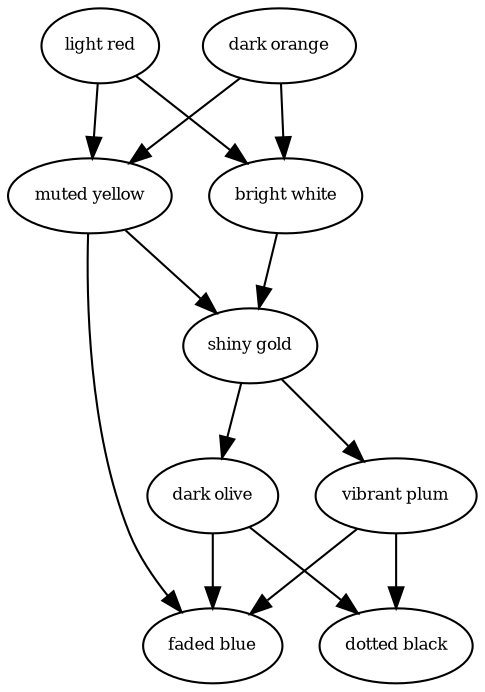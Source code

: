 digraph RGL__DirectedAdjacencyGraph {
    "light red" [
        fontsize = 8,
        label = "light red"
    ]

    "bright white" [
        fontsize = 8,
        label = "bright white"
    ]

    "muted yellow" [
        fontsize = 8,
        label = "muted yellow"
    ]

    "dark orange" [
        fontsize = 8,
        label = "dark orange"
    ]

    "shiny gold" [
        fontsize = 8,
        label = "shiny gold"
    ]

    "faded blue" [
        fontsize = 8,
        label = "faded blue"
    ]

    "dark olive" [
        fontsize = 8,
        label = "dark olive"
    ]

    "vibrant plum" [
        fontsize = 8,
        label = "vibrant plum"
    ]

    "dotted black" [
        fontsize = 8,
        label = "dotted black"
    ]

    "light red" -> "bright white" [
        fontsize = 8
    ]

    "light red" -> "muted yellow" [
        fontsize = 8
    ]

    "bright white" -> "shiny gold" [
        fontsize = 8
    ]

    "muted yellow" -> "shiny gold" [
        fontsize = 8
    ]

    "muted yellow" -> "faded blue" [
        fontsize = 8
    ]

    "dark orange" -> "bright white" [
        fontsize = 8
    ]

    "dark orange" -> "muted yellow" [
        fontsize = 8
    ]

    "shiny gold" -> "dark olive" [
        fontsize = 8
    ]

    "shiny gold" -> "vibrant plum" [
        fontsize = 8
    ]

    "dark olive" -> "faded blue" [
        fontsize = 8
    ]

    "dark olive" -> "dotted black" [
        fontsize = 8
    ]

    "vibrant plum" -> "faded blue" [
        fontsize = 8
    ]

    "vibrant plum" -> "dotted black" [
        fontsize = 8
    ]
}
